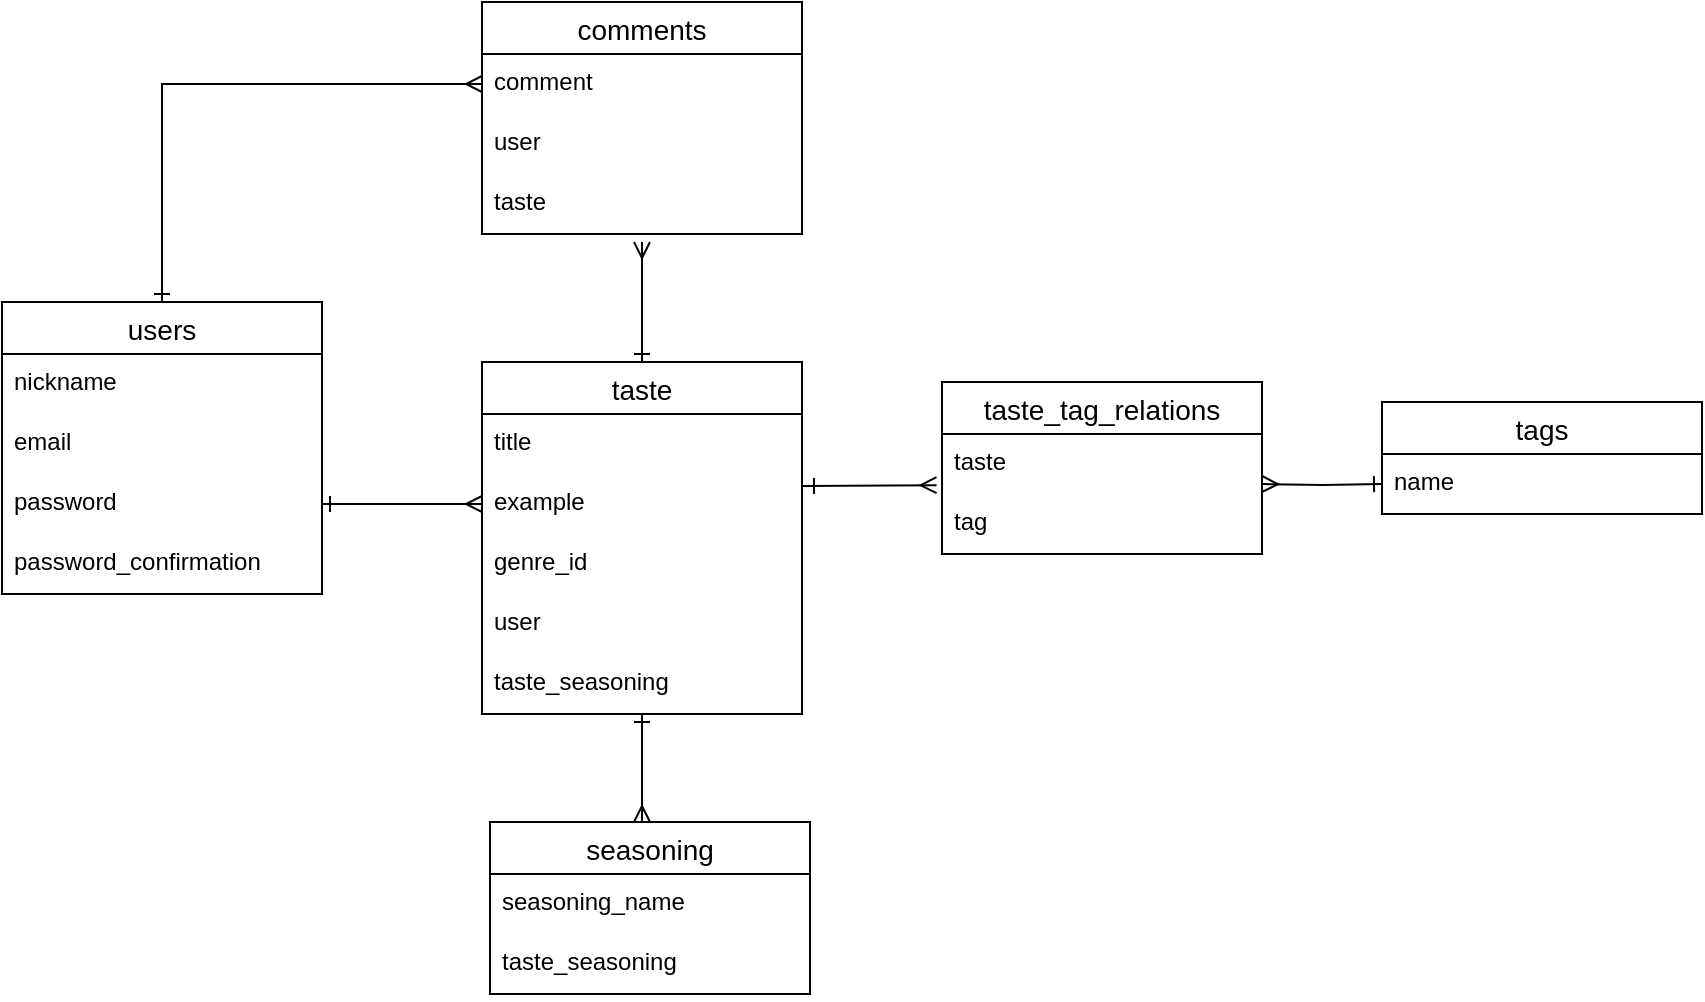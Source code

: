 <mxfile version="14.2.4" type="embed" pages="2">
    <diagram id="-99VyqScUpuMX8MrIrtF" name="ページ1">
        <mxGraphModel dx="488" dy="859" grid="1" gridSize="10" guides="1" tooltips="1" connect="1" arrows="1" fold="1" page="1" pageScale="1" pageWidth="827" pageHeight="1169" math="0" shadow="0">
            <root>
                <mxCell id="0"/>
                <mxCell id="1" parent="0"/>
                <mxCell id="2" style="edgeStyle=orthogonalEdgeStyle;rounded=0;orthogonalLoop=1;jettySize=auto;html=1;exitX=0.5;exitY=0;exitDx=0;exitDy=0;entryX=0;entryY=0.5;entryDx=0;entryDy=0;startArrow=ERone;startFill=0;endArrow=ERmany;endFill=0;" parent="1" source="3" target="21" edge="1">
                    <mxGeometry relative="1" as="geometry"/>
                </mxCell>
                <mxCell id="3" value="users" style="swimlane;fontStyle=0;childLayout=stackLayout;horizontal=1;startSize=26;horizontalStack=0;resizeParent=1;resizeParentMax=0;resizeLast=0;collapsible=1;marginBottom=0;align=center;fontSize=14;" parent="1" vertex="1">
                    <mxGeometry x="10" y="170" width="160" height="146" as="geometry"/>
                </mxCell>
                <mxCell id="4" value="nickname&#10;" style="text;strokeColor=none;fillColor=none;spacingLeft=4;spacingRight=4;overflow=hidden;rotatable=0;points=[[0,0.5],[1,0.5]];portConstraint=eastwest;fontSize=12;" parent="3" vertex="1">
                    <mxGeometry y="26" width="160" height="30" as="geometry"/>
                </mxCell>
                <mxCell id="5" value="email" style="text;strokeColor=none;fillColor=none;spacingLeft=4;spacingRight=4;overflow=hidden;rotatable=0;points=[[0,0.5],[1,0.5]];portConstraint=eastwest;fontSize=12;" parent="3" vertex="1">
                    <mxGeometry y="56" width="160" height="30" as="geometry"/>
                </mxCell>
                <mxCell id="6" value="password&#10;" style="text;strokeColor=none;fillColor=none;spacingLeft=4;spacingRight=4;overflow=hidden;rotatable=0;points=[[0,0.5],[1,0.5]];portConstraint=eastwest;fontSize=12;" parent="3" vertex="1">
                    <mxGeometry y="86" width="160" height="30" as="geometry"/>
                </mxCell>
                <mxCell id="7" value="password_confirmation" style="text;strokeColor=none;fillColor=none;spacingLeft=4;spacingRight=4;overflow=hidden;rotatable=0;points=[[0,0.5],[1,0.5]];portConstraint=eastwest;fontSize=12;" parent="3" vertex="1">
                    <mxGeometry y="116" width="160" height="30" as="geometry"/>
                </mxCell>
                <mxCell id="8" style="edgeStyle=orthogonalEdgeStyle;rounded=0;orthogonalLoop=1;jettySize=auto;html=1;exitX=0.5;exitY=0;exitDx=0;exitDy=0;startArrow=ERone;startFill=0;endArrow=ERmany;endFill=0;" parent="1" source="10" edge="1">
                    <mxGeometry relative="1" as="geometry">
                        <mxPoint x="330" y="140" as="targetPoint"/>
                    </mxGeometry>
                </mxCell>
                <mxCell id="9" style="edgeStyle=orthogonalEdgeStyle;rounded=0;orthogonalLoop=1;jettySize=auto;html=1;entryX=0.5;entryY=0;entryDx=0;entryDy=0;startArrow=ERone;startFill=0;endArrow=ERmany;endFill=0;" parent="1" source="10" edge="1">
                    <mxGeometry relative="1" as="geometry">
                        <mxPoint x="330" y="430" as="targetPoint"/>
                    </mxGeometry>
                </mxCell>
                <mxCell id="10" value="taste" style="swimlane;fontStyle=0;childLayout=stackLayout;horizontal=1;startSize=26;horizontalStack=0;resizeParent=1;resizeParentMax=0;resizeLast=0;collapsible=1;marginBottom=0;align=center;fontSize=14;" parent="1" vertex="1">
                    <mxGeometry x="250" y="200" width="160" height="176" as="geometry"/>
                </mxCell>
                <mxCell id="11" value="title" style="text;strokeColor=none;fillColor=none;spacingLeft=4;spacingRight=4;overflow=hidden;rotatable=0;points=[[0,0.5],[1,0.5]];portConstraint=eastwest;fontSize=12;" parent="10" vertex="1">
                    <mxGeometry y="26" width="160" height="30" as="geometry"/>
                </mxCell>
                <mxCell id="12" value="example" style="text;strokeColor=none;fillColor=none;spacingLeft=4;spacingRight=4;overflow=hidden;rotatable=0;points=[[0,0.5],[1,0.5]];portConstraint=eastwest;fontSize=12;" parent="10" vertex="1">
                    <mxGeometry y="56" width="160" height="30" as="geometry"/>
                </mxCell>
                <mxCell id="13" value="genre_id" style="text;strokeColor=none;fillColor=none;spacingLeft=4;spacingRight=4;overflow=hidden;rotatable=0;points=[[0,0.5],[1,0.5]];portConstraint=eastwest;fontSize=12;" parent="10" vertex="1">
                    <mxGeometry y="86" width="160" height="30" as="geometry"/>
                </mxCell>
                <mxCell id="30" value="user&#10;" style="text;strokeColor=none;fillColor=none;spacingLeft=4;spacingRight=4;overflow=hidden;rotatable=0;points=[[0,0.5],[1,0.5]];portConstraint=eastwest;fontSize=12;" parent="10" vertex="1">
                    <mxGeometry y="116" width="160" height="30" as="geometry"/>
                </mxCell>
                <mxCell id="31" value="taste_seasoning" style="text;strokeColor=none;fillColor=none;spacingLeft=4;spacingRight=4;overflow=hidden;rotatable=0;points=[[0,0.5],[1,0.5]];portConstraint=eastwest;fontSize=12;" parent="10" vertex="1">
                    <mxGeometry y="146" width="160" height="30" as="geometry"/>
                </mxCell>
                <mxCell id="14" value="seasoning" style="swimlane;fontStyle=0;childLayout=stackLayout;horizontal=1;startSize=26;horizontalStack=0;resizeParent=1;resizeParentMax=0;resizeLast=0;collapsible=1;marginBottom=0;align=center;fontSize=14;" parent="1" vertex="1">
                    <mxGeometry x="254" y="430" width="160" height="86" as="geometry"/>
                </mxCell>
                <mxCell id="15" value="seasoning_name" style="text;strokeColor=none;fillColor=none;spacingLeft=4;spacingRight=4;overflow=hidden;rotatable=0;points=[[0,0.5],[1,0.5]];portConstraint=eastwest;fontSize=12;" parent="14" vertex="1">
                    <mxGeometry y="26" width="160" height="30" as="geometry"/>
                </mxCell>
                <mxCell id="17" value="taste_seasoning" style="text;strokeColor=none;fillColor=none;spacingLeft=4;spacingRight=4;overflow=hidden;rotatable=0;points=[[0,0.5],[1,0.5]];portConstraint=eastwest;fontSize=12;" parent="14" vertex="1">
                    <mxGeometry y="56" width="160" height="30" as="geometry"/>
                </mxCell>
                <mxCell id="18" value="tags" style="swimlane;fontStyle=0;childLayout=stackLayout;horizontal=1;startSize=26;horizontalStack=0;resizeParent=1;resizeParentMax=0;resizeLast=0;collapsible=1;marginBottom=0;align=center;fontSize=14;" parent="1" vertex="1">
                    <mxGeometry x="700" y="220" width="160" height="56" as="geometry"/>
                </mxCell>
                <mxCell id="19" value="name" style="text;strokeColor=none;fillColor=none;spacingLeft=4;spacingRight=4;overflow=hidden;rotatable=0;points=[[0,0.5],[1,0.5]];portConstraint=eastwest;fontSize=12;" parent="18" vertex="1">
                    <mxGeometry y="26" width="160" height="30" as="geometry"/>
                </mxCell>
                <mxCell id="20" value="comments" style="swimlane;fontStyle=0;childLayout=stackLayout;horizontal=1;startSize=26;horizontalStack=0;resizeParent=1;resizeParentMax=0;resizeLast=0;collapsible=1;marginBottom=0;align=center;fontSize=14;" parent="1" vertex="1">
                    <mxGeometry x="250" y="20" width="160" height="116" as="geometry"/>
                </mxCell>
                <mxCell id="21" value="comment" style="text;strokeColor=none;fillColor=none;spacingLeft=4;spacingRight=4;overflow=hidden;rotatable=0;points=[[0,0.5],[1,0.5]];portConstraint=eastwest;fontSize=12;" parent="20" vertex="1">
                    <mxGeometry y="26" width="160" height="30" as="geometry"/>
                </mxCell>
                <mxCell id="22" value="user" style="text;strokeColor=none;fillColor=none;spacingLeft=4;spacingRight=4;overflow=hidden;rotatable=0;points=[[0,0.5],[1,0.5]];portConstraint=eastwest;fontSize=12;" parent="20" vertex="1">
                    <mxGeometry y="56" width="160" height="30" as="geometry"/>
                </mxCell>
                <mxCell id="23" value="taste" style="text;strokeColor=none;fillColor=none;spacingLeft=4;spacingRight=4;overflow=hidden;rotatable=0;points=[[0,0.5],[1,0.5]];portConstraint=eastwest;fontSize=12;" parent="20" vertex="1">
                    <mxGeometry y="86" width="160" height="30" as="geometry"/>
                </mxCell>
                <mxCell id="24" value="taste_tag_relations" style="swimlane;fontStyle=0;childLayout=stackLayout;horizontal=1;startSize=26;horizontalStack=0;resizeParent=1;resizeParentMax=0;resizeLast=0;collapsible=1;marginBottom=0;align=center;fontSize=14;" parent="1" vertex="1">
                    <mxGeometry x="480" y="210" width="160" height="86" as="geometry"/>
                </mxCell>
                <mxCell id="25" value="taste" style="text;strokeColor=none;fillColor=none;spacingLeft=4;spacingRight=4;overflow=hidden;rotatable=0;points=[[0,0.5],[1,0.5]];portConstraint=eastwest;fontSize=12;" parent="24" vertex="1">
                    <mxGeometry y="26" width="160" height="30" as="geometry"/>
                </mxCell>
                <mxCell id="26" value="tag" style="text;strokeColor=none;fillColor=none;spacingLeft=4;spacingRight=4;overflow=hidden;rotatable=0;points=[[0,0.5],[1,0.5]];portConstraint=eastwest;fontSize=12;" parent="24" vertex="1">
                    <mxGeometry y="56" width="160" height="30" as="geometry"/>
                </mxCell>
                <mxCell id="27" style="edgeStyle=orthogonalEdgeStyle;rounded=0;orthogonalLoop=1;jettySize=auto;html=1;entryX=0;entryY=0.5;entryDx=0;entryDy=0;endArrow=ERmany;endFill=0;startArrow=ERone;startFill=0;" parent="1" source="6" target="12" edge="1">
                    <mxGeometry relative="1" as="geometry"/>
                </mxCell>
                <mxCell id="28" style="edgeStyle=orthogonalEdgeStyle;rounded=0;orthogonalLoop=1;jettySize=auto;html=1;entryX=-0.017;entryY=0.853;entryDx=0;entryDy=0;entryPerimeter=0;startArrow=ERone;startFill=0;endArrow=ERmany;endFill=0;" parent="1" target="25" edge="1">
                    <mxGeometry relative="1" as="geometry">
                        <mxPoint x="420" y="262" as="sourcePoint"/>
                        <Array as="points">
                            <mxPoint x="410" y="262"/>
                        </Array>
                    </mxGeometry>
                </mxCell>
                <mxCell id="29" style="edgeStyle=orthogonalEdgeStyle;rounded=0;orthogonalLoop=1;jettySize=auto;html=1;startArrow=ERmany;startFill=0;endArrow=ERone;endFill=0;" parent="1" target="19" edge="1">
                    <mxGeometry relative="1" as="geometry">
                        <mxPoint x="640" y="261" as="sourcePoint"/>
                        <mxPoint x="695" y="261" as="targetPoint"/>
                        <Array as="points"/>
                    </mxGeometry>
                </mxCell>
            </root>
        </mxGraphModel>
    </diagram>
    <diagram id="JwXvInANV4SUtGAOz36i" name="ページ1">
        &#xa;        &#xa;        &#xa;&#xa;&#xa;
        <mxGraphModel grid="1" gridSize="10" guides="1" tooltips="1" connect="1" arrows="1" page="1" fold="1" pageScale="1" pageWidth="827" pageHeight="1169" math="0" shadow="0">
            &#xa;            &#xa;            &#xa;&#xa;&#xa;
            <root>
                &#xa;                &#xa;                &#xa;&#xa;&#xa;
                <mxCell id="0"/>
                &#xa;                &#xa;                &#xa;&#xa;&#xa;
                <mxCell id="1" parent="0"/>
                &#xa;                &#xa;                &#xa;&#xa;&#xa;
                <mxCell id="3" style="edgeStyle=orthogonalEdgeStyle;rounded=0;orthogonalLoop=1;jettySize=auto;html=1;exitX=0.5;exitY=0;exitDx=0;exitDy=0;entryX=0;entryY=0.5;entryDx=0;entryDy=0;startArrow=ERone;startFill=0;endArrow=ERmany;endFill=0;" edge="1" parent="1" source="4" target="22">
                    &#xa;                    &#xa;                    &#xa;&#xa;&#xa;
                    <mxGeometry relative="1" as="geometry"/>
                    &#xa;                    &#xa;                    &#xa;&#xa;&#xa;
                </mxCell>
                &#xa;                &#xa;                &#xa;&#xa;&#xa;
                <mxCell id="4" value="users" style="swimlane;fontStyle=0;childLayout=stackLayout;horizontal=1;startSize=26;horizontalStack=0;resizeParent=1;resizeParentMax=0;resizeLast=0;collapsible=1;marginBottom=0;align=center;fontSize=14;" vertex="1" parent="1">
                    &#xa;                    &#xa;                    &#xa;&#xa;&#xa;
                    <mxGeometry x="10" y="170" width="160" height="146" as="geometry"/>
                    &#xa;                    &#xa;                    &#xa;&#xa;&#xa;
                </mxCell>
                &#xa;                &#xa;                &#xa;&#xa;&#xa;
                <mxCell id="5" value="nickname&#10;" style="text;strokeColor=none;fillColor=none;spacingLeft=4;spacingRight=4;overflow=hidden;rotatable=0;points=[[0,0.5],[1,0.5]];portConstraint=eastwest;fontSize=12;" vertex="1" parent="4">
                    &#xa;                    &#xa;                    &#xa;&#xa;&#xa;
                    <mxGeometry y="26" width="160" height="30" as="geometry"/>
                    &#xa;                    &#xa;                    &#xa;&#xa;&#xa;
                </mxCell>
                &#xa;                &#xa;                &#xa;&#xa;&#xa;
                <mxCell id="6" value="email" style="text;strokeColor=none;fillColor=none;spacingLeft=4;spacingRight=4;overflow=hidden;rotatable=0;points=[[0,0.5],[1,0.5]];portConstraint=eastwest;fontSize=12;" vertex="1" parent="4">
                    &#xa;                    &#xa;                    &#xa;&#xa;&#xa;
                    <mxGeometry y="56" width="160" height="30" as="geometry"/>
                    &#xa;                    &#xa;                    &#xa;&#xa;&#xa;
                </mxCell>
                &#xa;                &#xa;                &#xa;&#xa;&#xa;
                <mxCell id="7" value="password&#10;" style="text;strokeColor=none;fillColor=none;spacingLeft=4;spacingRight=4;overflow=hidden;rotatable=0;points=[[0,0.5],[1,0.5]];portConstraint=eastwest;fontSize=12;" vertex="1" parent="4">
                    &#xa;                    &#xa;                    &#xa;&#xa;&#xa;
                    <mxGeometry y="86" width="160" height="30" as="geometry"/>
                    &#xa;                    &#xa;                    &#xa;&#xa;&#xa;
                </mxCell>
                &#xa;                &#xa;                &#xa;&#xa;&#xa;
                <mxCell id="8" value="password_confirmation" style="text;strokeColor=none;fillColor=none;spacingLeft=4;spacingRight=4;overflow=hidden;rotatable=0;points=[[0,0.5],[1,0.5]];portConstraint=eastwest;fontSize=12;" vertex="1" parent="4">
                    &#xa;                    &#xa;                    &#xa;&#xa;&#xa;
                    <mxGeometry y="116" width="160" height="30" as="geometry"/>
                    &#xa;                    &#xa;                    &#xa;&#xa;&#xa;
                </mxCell>
                &#xa;                &#xa;                &#xa;&#xa;&#xa;
                <mxCell id="9" style="edgeStyle=orthogonalEdgeStyle;rounded=0;orthogonalLoop=1;jettySize=auto;html=1;exitX=0.5;exitY=0;exitDx=0;exitDy=0;startArrow=ERone;startFill=0;endArrow=ERmany;endFill=0;" edge="1" parent="1" source="11">
                    &#xa;                    &#xa;                    &#xa;&#xa;&#xa;
                    <mxGeometry relative="1" as="geometry">
                        &#xa;                        &#xa;                        &#xa;&#xa;&#xa;
                        <mxPoint x="330" y="140" as="targetPoint"/>
                        &#xa;                        &#xa;                        &#xa;&#xa;&#xa;
                    </mxGeometry>
                    &#xa;                    &#xa;                    &#xa;&#xa;&#xa;
                </mxCell>
                &#xa;                &#xa;                &#xa;&#xa;&#xa;
                <mxCell id="10" style="edgeStyle=orthogonalEdgeStyle;rounded=0;orthogonalLoop=1;jettySize=auto;html=1;entryX=0.5;entryY=0;entryDx=0;entryDy=0;startArrow=ERone;startFill=0;endArrow=ERone;endFill=0;" edge="1" parent="1" source="11">
                    &#xa;                    &#xa;                    &#xa;&#xa;&#xa;
                    <mxGeometry relative="1" as="geometry">
                        &#xa;                        &#xa;                        &#xa;&#xa;&#xa;
                        <mxPoint x="330" y="400" as="targetPoint"/>
                        &#xa;                        &#xa;                        &#xa;&#xa;&#xa;
                    </mxGeometry>
                    &#xa;                    &#xa;                    &#xa;&#xa;&#xa;
                </mxCell>
                &#xa;                &#xa;                &#xa;&#xa;&#xa;
                <mxCell id="11" value="menus" style="swimlane;fontStyle=0;childLayout=stackLayout;horizontal=1;startSize=26;horizontalStack=0;resizeParent=1;resizeParentMax=0;resizeLast=0;collapsible=1;marginBottom=0;align=center;fontSize=14;" vertex="1" parent="1">
                    &#xa;                    &#xa;                    &#xa;&#xa;&#xa;
                    <mxGeometry x="250" y="200" width="160" height="116" as="geometry"/>
                    &#xa;                    &#xa;                    &#xa;&#xa;&#xa;
                </mxCell>
                &#xa;                &#xa;                &#xa;&#xa;&#xa;
                <mxCell id="12" value="title" style="text;strokeColor=none;fillColor=none;spacingLeft=4;spacingRight=4;overflow=hidden;rotatable=0;points=[[0,0.5],[1,0.5]];portConstraint=eastwest;fontSize=12;" vertex="1" parent="11">
                    &#xa;                    &#xa;                    &#xa;&#xa;&#xa;
                    <mxGeometry y="26" width="160" height="30" as="geometry"/>
                    &#xa;                    &#xa;                    &#xa;&#xa;&#xa;
                </mxCell>
                &#xa;                &#xa;                &#xa;&#xa;&#xa;
                <mxCell id="13" value="recipe" style="text;strokeColor=none;fillColor=none;spacingLeft=4;spacingRight=4;overflow=hidden;rotatable=0;points=[[0,0.5],[1,0.5]];portConstraint=eastwest;fontSize=12;" vertex="1" parent="11">
                    &#xa;                    &#xa;                    &#xa;&#xa;&#xa;
                    <mxGeometry y="56" width="160" height="30" as="geometry"/>
                    &#xa;                    &#xa;                    &#xa;&#xa;&#xa;
                </mxCell>
                &#xa;                &#xa;                &#xa;&#xa;&#xa;
                <mxCell id="14" value="user&#10;" style="text;strokeColor=none;fillColor=none;spacingLeft=4;spacingRight=4;overflow=hidden;rotatable=0;points=[[0,0.5],[1,0.5]];portConstraint=eastwest;fontSize=12;" vertex="1" parent="11">
                    &#xa;                    &#xa;                    &#xa;&#xa;&#xa;
                    <mxGeometry y="86" width="160" height="30" as="geometry"/>
                    &#xa;                    &#xa;                    &#xa;&#xa;&#xa;
                </mxCell>
                &#xa;                &#xa;                &#xa;&#xa;&#xa;
                <mxCell id="15" value="foodstuffs" style="swimlane;fontStyle=0;childLayout=stackLayout;horizontal=1;startSize=26;horizontalStack=0;resizeParent=1;resizeParentMax=0;resizeLast=0;collapsible=1;marginBottom=0;align=center;fontSize=14;" vertex="1" parent="1">
                    &#xa;                    &#xa;                    &#xa;&#xa;&#xa;
                    <mxGeometry x="250" y="400" width="160" height="116" as="geometry"/>
                    &#xa;                    &#xa;                    &#xa;&#xa;&#xa;
                </mxCell>
                &#xa;                &#xa;                &#xa;&#xa;&#xa;
                <mxCell id="16" value="foodstuff_name" style="text;strokeColor=none;fillColor=none;spacingLeft=4;spacingRight=4;overflow=hidden;rotatable=0;points=[[0,0.5],[1,0.5]];portConstraint=eastwest;fontSize=12;" vertex="1" parent="15">
                    &#xa;                    &#xa;                    &#xa;&#xa;&#xa;
                    <mxGeometry y="26" width="160" height="30" as="geometry"/>
                    &#xa;                    &#xa;                    &#xa;&#xa;&#xa;
                </mxCell>
                &#xa;                &#xa;                &#xa;&#xa;&#xa;
                <mxCell id="17" value="quantity" style="text;strokeColor=none;fillColor=none;spacingLeft=4;spacingRight=4;overflow=hidden;rotatable=0;points=[[0,0.5],[1,0.5]];portConstraint=eastwest;fontSize=12;" vertex="1" parent="15">
                    &#xa;                    &#xa;                    &#xa;&#xa;&#xa;
                    <mxGeometry y="56" width="160" height="30" as="geometry"/>
                    &#xa;                    &#xa;                    &#xa;&#xa;&#xa;
                </mxCell>
                &#xa;                &#xa;                &#xa;&#xa;&#xa;
                <mxCell id="18" value="serving" style="text;strokeColor=none;fillColor=none;spacingLeft=4;spacingRight=4;overflow=hidden;rotatable=0;points=[[0,0.5],[1,0.5]];portConstraint=eastwest;fontSize=12;" vertex="1" parent="15">
                    &#xa;                    &#xa;                    &#xa;&#xa;&#xa;
                    <mxGeometry y="86" width="160" height="30" as="geometry"/>
                    &#xa;                    &#xa;                    &#xa;&#xa;&#xa;
                </mxCell>
                &#xa;                &#xa;                &#xa;&#xa;&#xa;
                <mxCell id="19" value="tags" style="swimlane;fontStyle=0;childLayout=stackLayout;horizontal=1;startSize=26;horizontalStack=0;resizeParent=1;resizeParentMax=0;resizeLast=0;collapsible=1;marginBottom=0;align=center;fontSize=14;" vertex="1" parent="1">
                    &#xa;                    &#xa;                    &#xa;&#xa;&#xa;
                    <mxGeometry x="700" y="220" width="160" height="56" as="geometry"/>
                    &#xa;                    &#xa;                    &#xa;&#xa;&#xa;
                </mxCell>
                &#xa;                &#xa;                &#xa;&#xa;&#xa;
                <mxCell id="20" value="name" style="text;strokeColor=none;fillColor=none;spacingLeft=4;spacingRight=4;overflow=hidden;rotatable=0;points=[[0,0.5],[1,0.5]];portConstraint=eastwest;fontSize=12;" vertex="1" parent="19">
                    &#xa;                    &#xa;                    &#xa;&#xa;&#xa;
                    <mxGeometry y="26" width="160" height="30" as="geometry"/>
                    &#xa;                    &#xa;                    &#xa;&#xa;&#xa;
                </mxCell>
                &#xa;                &#xa;                &#xa;&#xa;&#xa;
                <mxCell id="21" value="comments" style="swimlane;fontStyle=0;childLayout=stackLayout;horizontal=1;startSize=26;horizontalStack=0;resizeParent=1;resizeParentMax=0;resizeLast=0;collapsible=1;marginBottom=0;align=center;fontSize=14;" vertex="1" parent="1">
                    &#xa;                    &#xa;                    &#xa;&#xa;&#xa;
                    <mxGeometry x="250" y="20" width="160" height="116" as="geometry"/>
                    &#xa;                    &#xa;                    &#xa;&#xa;&#xa;
                </mxCell>
                &#xa;                &#xa;                &#xa;&#xa;&#xa;
                <mxCell id="22" value="comment" style="text;strokeColor=none;fillColor=none;spacingLeft=4;spacingRight=4;overflow=hidden;rotatable=0;points=[[0,0.5],[1,0.5]];portConstraint=eastwest;fontSize=12;" vertex="1" parent="21">
                    &#xa;                    &#xa;                    &#xa;&#xa;&#xa;
                    <mxGeometry y="26" width="160" height="30" as="geometry"/>
                    &#xa;                    &#xa;                    &#xa;&#xa;&#xa;
                </mxCell>
                &#xa;                &#xa;                &#xa;&#xa;&#xa;
                <mxCell id="23" value="user" style="text;strokeColor=none;fillColor=none;spacingLeft=4;spacingRight=4;overflow=hidden;rotatable=0;points=[[0,0.5],[1,0.5]];portConstraint=eastwest;fontSize=12;" vertex="1" parent="21">
                    &#xa;                    &#xa;                    &#xa;&#xa;&#xa;
                    <mxGeometry y="56" width="160" height="30" as="geometry"/>
                    &#xa;                    &#xa;                    &#xa;&#xa;&#xa;
                </mxCell>
                &#xa;                &#xa;                &#xa;&#xa;&#xa;
                <mxCell id="24" value="menu" style="text;strokeColor=none;fillColor=none;spacingLeft=4;spacingRight=4;overflow=hidden;rotatable=0;points=[[0,0.5],[1,0.5]];portConstraint=eastwest;fontSize=12;" vertex="1" parent="21">
                    &#xa;                    &#xa;                    &#xa;&#xa;&#xa;
                    <mxGeometry y="86" width="160" height="30" as="geometry"/>
                    &#xa;                    &#xa;                    &#xa;&#xa;&#xa;
                </mxCell>
                &#xa;                &#xa;                &#xa;&#xa;&#xa;
                <mxCell id="25" value="menu_tag_relations" style="swimlane;fontStyle=0;childLayout=stackLayout;horizontal=1;startSize=26;horizontalStack=0;resizeParent=1;resizeParentMax=0;resizeLast=0;collapsible=1;marginBottom=0;align=center;fontSize=14;" vertex="1" parent="1">
                    &#xa;                    &#xa;                    &#xa;&#xa;&#xa;
                    <mxGeometry x="480" y="210" width="160" height="86" as="geometry"/>
                    &#xa;                    &#xa;                    &#xa;&#xa;&#xa;
                </mxCell>
                &#xa;                &#xa;                &#xa;&#xa;&#xa;
                <mxCell id="26" value="menu" style="text;strokeColor=none;fillColor=none;spacingLeft=4;spacingRight=4;overflow=hidden;rotatable=0;points=[[0,0.5],[1,0.5]];portConstraint=eastwest;fontSize=12;" vertex="1" parent="25">
                    &#xa;                    &#xa;                    &#xa;&#xa;&#xa;
                    <mxGeometry y="26" width="160" height="30" as="geometry"/>
                    &#xa;                    &#xa;                    &#xa;&#xa;&#xa;
                </mxCell>
                &#xa;                &#xa;                &#xa;&#xa;&#xa;
                <mxCell id="27" value="tag" style="text;strokeColor=none;fillColor=none;spacingLeft=4;spacingRight=4;overflow=hidden;rotatable=0;points=[[0,0.5],[1,0.5]];portConstraint=eastwest;fontSize=12;" vertex="1" parent="25">
                    &#xa;                    &#xa;                    &#xa;&#xa;&#xa;
                    <mxGeometry y="56" width="160" height="30" as="geometry"/>
                    &#xa;                    &#xa;                    &#xa;&#xa;&#xa;
                </mxCell>
                &#xa;                &#xa;                &#xa;&#xa;&#xa;
                <mxCell id="28" style="edgeStyle=orthogonalEdgeStyle;rounded=0;orthogonalLoop=1;jettySize=auto;html=1;entryX=0;entryY=0.5;entryDx=0;entryDy=0;endArrow=ERmany;endFill=0;startArrow=ERone;startFill=0;" edge="1" parent="1" source="7" target="13">
                    &#xa;                    &#xa;                    &#xa;&#xa;&#xa;
                    <mxGeometry relative="1" as="geometry"/>
                    &#xa;                    &#xa;                    &#xa;&#xa;&#xa;
                </mxCell>
                &#xa;                &#xa;                &#xa;&#xa;&#xa;
                <mxCell id="29" style="edgeStyle=orthogonalEdgeStyle;rounded=0;orthogonalLoop=1;jettySize=auto;html=1;entryX=-0.017;entryY=0.853;entryDx=0;entryDy=0;entryPerimeter=0;startArrow=ERone;startFill=0;endArrow=ERmany;endFill=0;" edge="1" parent="1" target="26">
                    &#xa;                    &#xa;                    &#xa;&#xa;&#xa;
                    <mxGeometry relative="1" as="geometry">
                        &#xa;                        &#xa;                        &#xa;&#xa;&#xa;
                        <mxPoint x="420" y="262" as="sourcePoint"/>
                        &#xa;                        &#xa;                        &#xa;&#xa;&#xa;
                        <Array as="points">
                            &#xa;                            &#xa;                            &#xa;&#xa;&#xa;
                            <mxPoint x="410" y="262"/>
                            &#xa;                            &#xa;                            &#xa;&#xa;&#xa;
                        </Array>
                        &#xa;                        &#xa;                        &#xa;&#xa;&#xa;
                    </mxGeometry>
                    &#xa;                    &#xa;                    &#xa;&#xa;&#xa;
                </mxCell>
                &#xa;                &#xa;                &#xa;&#xa;&#xa;
                <mxCell id="30" style="edgeStyle=orthogonalEdgeStyle;rounded=0;orthogonalLoop=1;jettySize=auto;html=1;startArrow=ERmany;startFill=0;endArrow=ERone;endFill=0;" edge="1" parent="1" target="20">
                    &#xa;                    &#xa;                    &#xa;&#xa;&#xa;
                    <mxGeometry relative="1" as="geometry">
                        &#xa;                        &#xa;                        &#xa;&#xa;&#xa;
                        <mxPoint x="640" y="261" as="sourcePoint"/>
                        &#xa;                        &#xa;                        &#xa;&#xa;&#xa;
                        <mxPoint x="695" y="261" as="targetPoint"/>
                        &#xa;                        &#xa;                        &#xa;&#xa;&#xa;
                        <Array as="points"/>
                        &#xa;                        &#xa;                        &#xa;&#xa;&#xa;
                    </mxGeometry>
                    &#xa;                    &#xa;                    &#xa;&#xa;&#xa;
                </mxCell>
                &#xa;                &#xa;                &#xa;&#xa;&#xa;
            </root>
            &#xa;            &#xa;            &#xa;&#xa;&#xa;
        </mxGraphModel>
        &#xa;        &#xa;        &#xa;&#xa;&#xa;
    </diagram>
</mxfile>